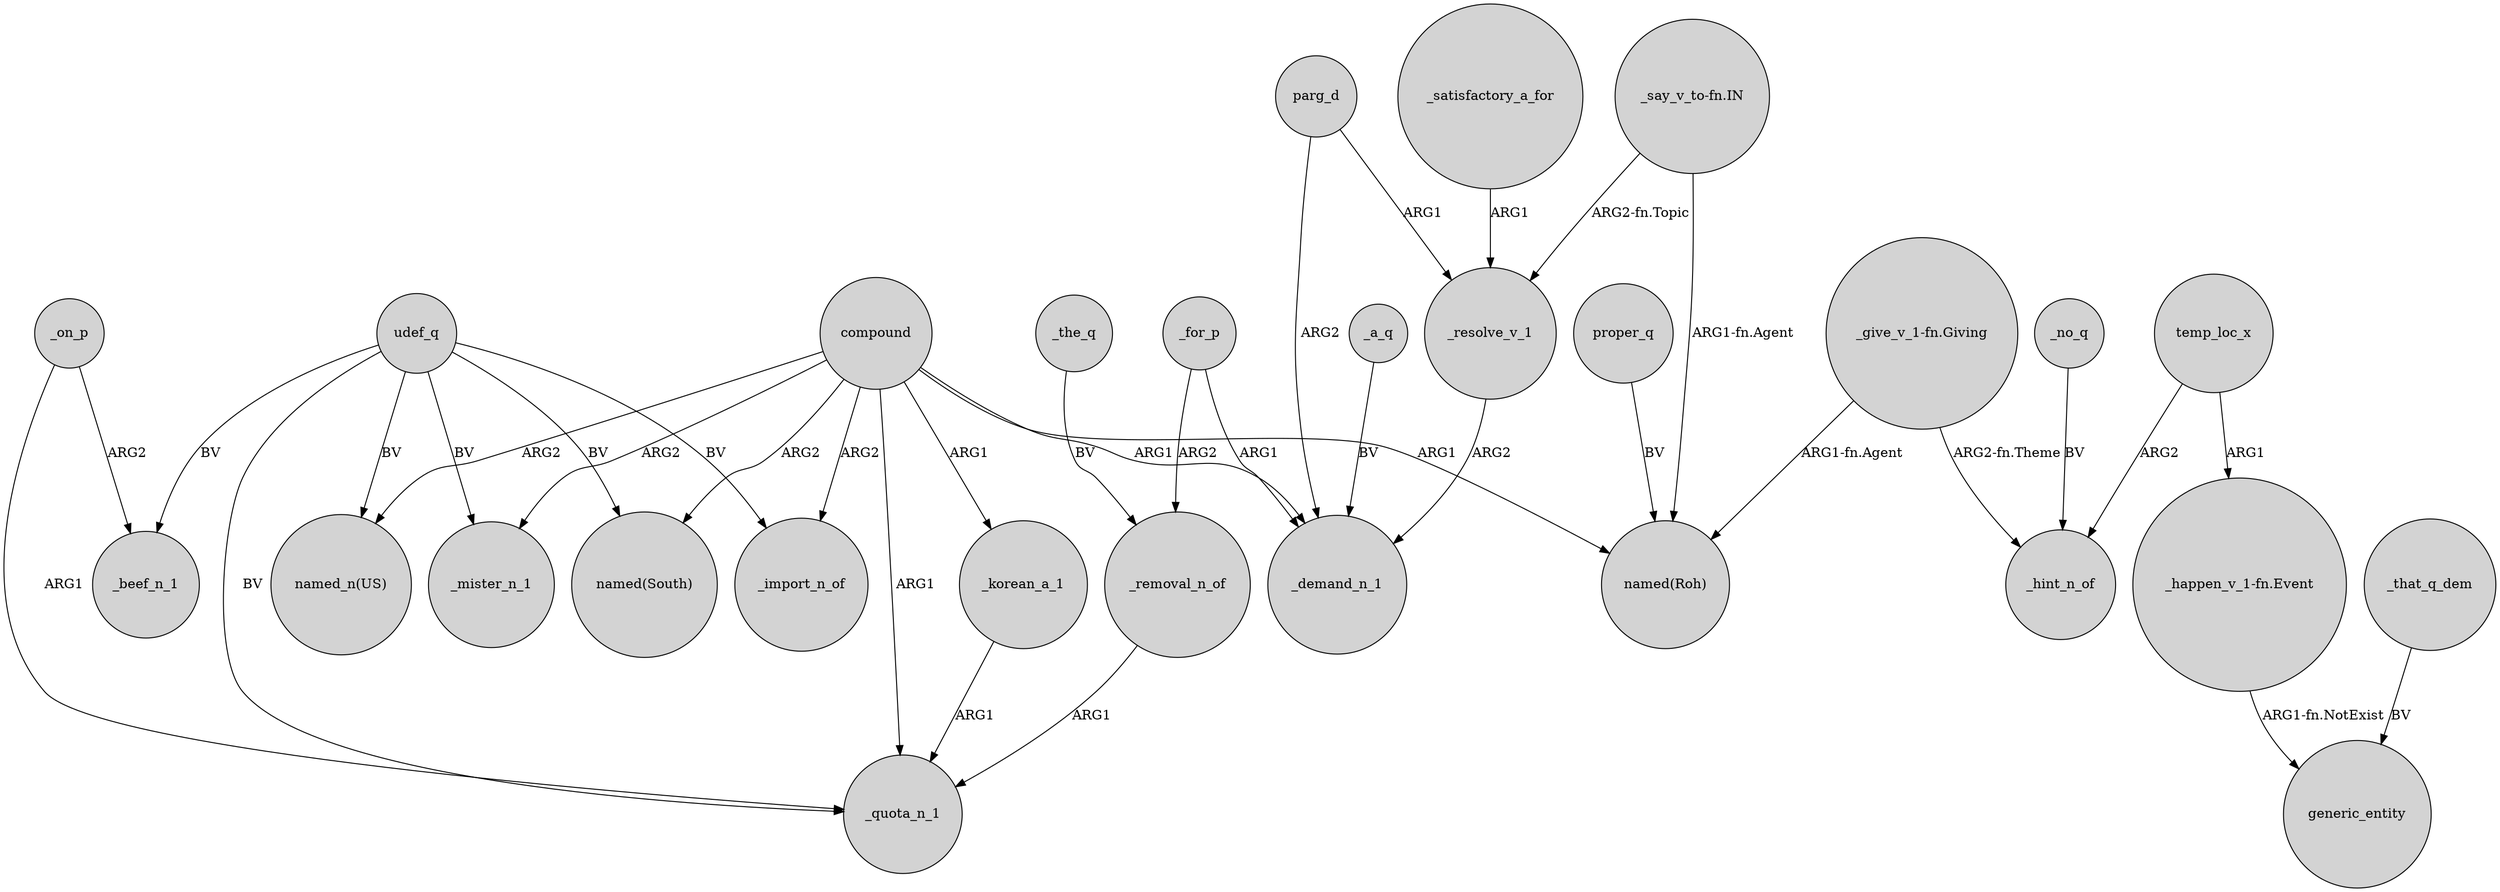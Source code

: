 digraph {
	node [shape=circle style=filled]
	compound -> "named(South)" [label=ARG2]
	udef_q -> "named_n(US)" [label=BV]
	compound -> "named(Roh)" [label=ARG1]
	_that_q_dem -> generic_entity [label=BV]
	compound -> _mister_n_1 [label=ARG2]
	_on_p -> _beef_n_1 [label=ARG2]
	compound -> _import_n_of [label=ARG2]
	compound -> _demand_n_1 [label=ARG1]
	udef_q -> _mister_n_1 [label=BV]
	_on_p -> _quota_n_1 [label=ARG1]
	"_give_v_1-fn.Giving" -> "named(Roh)" [label="ARG1-fn.Agent"]
	"_happen_v_1-fn.Event" -> generic_entity [label="ARG1-fn.NotExist"]
	_korean_a_1 -> _quota_n_1 [label=ARG1]
	compound -> "named_n(US)" [label=ARG2]
	"_give_v_1-fn.Giving" -> _hint_n_of [label="ARG2-fn.Theme"]
	temp_loc_x -> "_happen_v_1-fn.Event" [label=ARG1]
	_for_p -> _removal_n_of [label=ARG2]
	udef_q -> "named(South)" [label=BV]
	_satisfactory_a_for -> _resolve_v_1 [label=ARG1]
	_removal_n_of -> _quota_n_1 [label=ARG1]
	temp_loc_x -> _hint_n_of [label=ARG2]
	compound -> _quota_n_1 [label=ARG1]
	_resolve_v_1 -> _demand_n_1 [label=ARG2]
	_no_q -> _hint_n_of [label=BV]
	_the_q -> _removal_n_of [label=BV]
	parg_d -> _demand_n_1 [label=ARG2]
	_for_p -> _demand_n_1 [label=ARG1]
	proper_q -> "named(Roh)" [label=BV]
	"_say_v_to-fn.IN" -> "named(Roh)" [label="ARG1-fn.Agent"]
	compound -> _korean_a_1 [label=ARG1]
	"_say_v_to-fn.IN" -> _resolve_v_1 [label="ARG2-fn.Topic"]
	udef_q -> _import_n_of [label=BV]
	udef_q -> _beef_n_1 [label=BV]
	udef_q -> _quota_n_1 [label=BV]
	parg_d -> _resolve_v_1 [label=ARG1]
	_a_q -> _demand_n_1 [label=BV]
}

